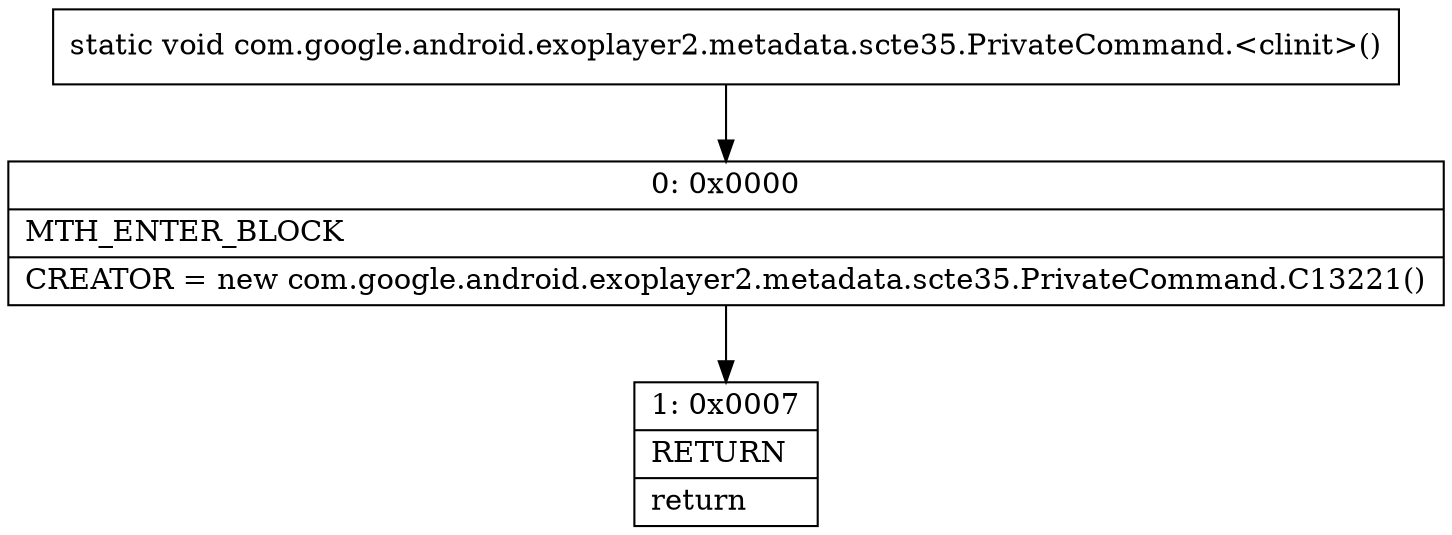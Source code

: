 digraph "CFG forcom.google.android.exoplayer2.metadata.scte35.PrivateCommand.\<clinit\>()V" {
Node_0 [shape=record,label="{0\:\ 0x0000|MTH_ENTER_BLOCK\l|CREATOR = new com.google.android.exoplayer2.metadata.scte35.PrivateCommand.C13221()\l}"];
Node_1 [shape=record,label="{1\:\ 0x0007|RETURN\l|return\l}"];
MethodNode[shape=record,label="{static void com.google.android.exoplayer2.metadata.scte35.PrivateCommand.\<clinit\>() }"];
MethodNode -> Node_0;
Node_0 -> Node_1;
}

